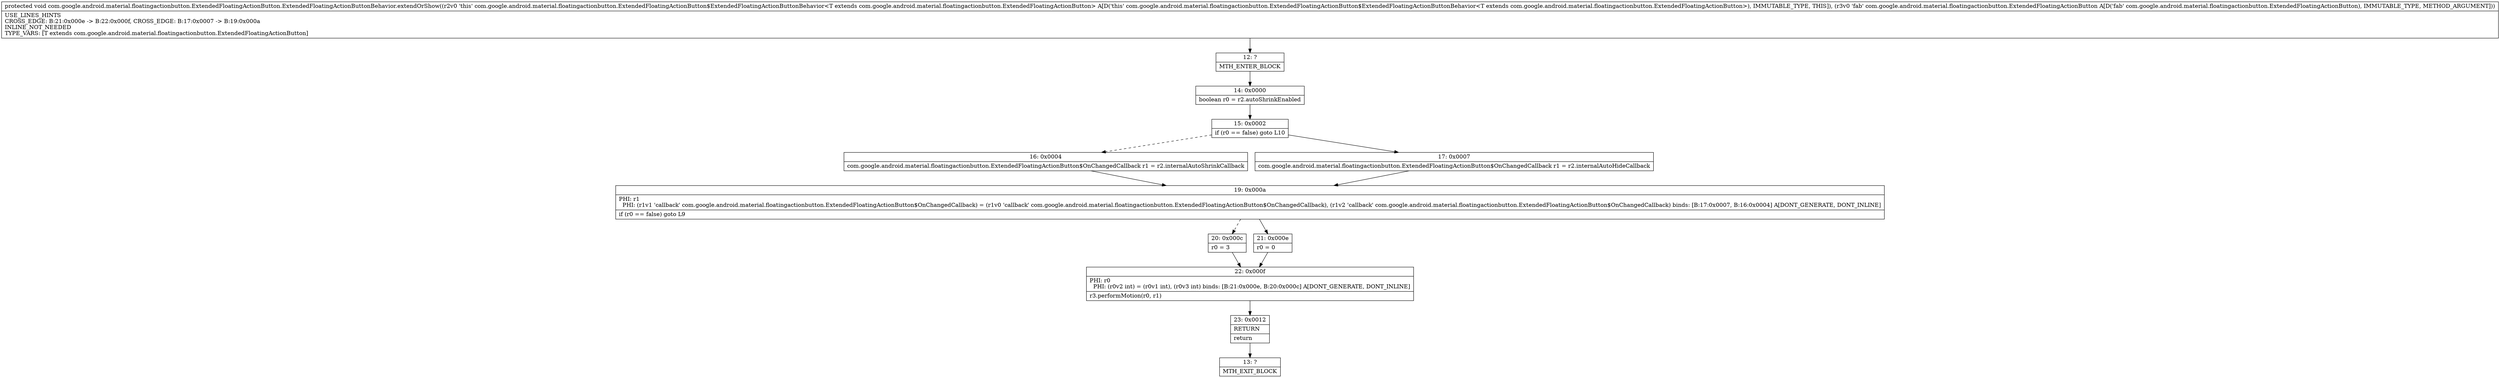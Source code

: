 digraph "CFG forcom.google.android.material.floatingactionbutton.ExtendedFloatingActionButton.ExtendedFloatingActionButtonBehavior.extendOrShow(Lcom\/google\/android\/material\/floatingactionbutton\/ExtendedFloatingActionButton;)V" {
Node_12 [shape=record,label="{12\:\ ?|MTH_ENTER_BLOCK\l}"];
Node_14 [shape=record,label="{14\:\ 0x0000|boolean r0 = r2.autoShrinkEnabled\l}"];
Node_15 [shape=record,label="{15\:\ 0x0002|if (r0 == false) goto L10\l}"];
Node_16 [shape=record,label="{16\:\ 0x0004|com.google.android.material.floatingactionbutton.ExtendedFloatingActionButton$OnChangedCallback r1 = r2.internalAutoShrinkCallback\l}"];
Node_19 [shape=record,label="{19\:\ 0x000a|PHI: r1 \l  PHI: (r1v1 'callback' com.google.android.material.floatingactionbutton.ExtendedFloatingActionButton$OnChangedCallback) = (r1v0 'callback' com.google.android.material.floatingactionbutton.ExtendedFloatingActionButton$OnChangedCallback), (r1v2 'callback' com.google.android.material.floatingactionbutton.ExtendedFloatingActionButton$OnChangedCallback) binds: [B:17:0x0007, B:16:0x0004] A[DONT_GENERATE, DONT_INLINE]\l|if (r0 == false) goto L9\l}"];
Node_20 [shape=record,label="{20\:\ 0x000c|r0 = 3\l}"];
Node_22 [shape=record,label="{22\:\ 0x000f|PHI: r0 \l  PHI: (r0v2 int) = (r0v1 int), (r0v3 int) binds: [B:21:0x000e, B:20:0x000c] A[DONT_GENERATE, DONT_INLINE]\l|r3.performMotion(r0, r1)\l}"];
Node_23 [shape=record,label="{23\:\ 0x0012|RETURN\l|return\l}"];
Node_13 [shape=record,label="{13\:\ ?|MTH_EXIT_BLOCK\l}"];
Node_21 [shape=record,label="{21\:\ 0x000e|r0 = 0\l}"];
Node_17 [shape=record,label="{17\:\ 0x0007|com.google.android.material.floatingactionbutton.ExtendedFloatingActionButton$OnChangedCallback r1 = r2.internalAutoHideCallback\l}"];
MethodNode[shape=record,label="{protected void com.google.android.material.floatingactionbutton.ExtendedFloatingActionButton.ExtendedFloatingActionButtonBehavior.extendOrShow((r2v0 'this' com.google.android.material.floatingactionbutton.ExtendedFloatingActionButton$ExtendedFloatingActionButtonBehavior\<T extends com.google.android.material.floatingactionbutton.ExtendedFloatingActionButton\> A[D('this' com.google.android.material.floatingactionbutton.ExtendedFloatingActionButton$ExtendedFloatingActionButtonBehavior\<T extends com.google.android.material.floatingactionbutton.ExtendedFloatingActionButton\>), IMMUTABLE_TYPE, THIS]), (r3v0 'fab' com.google.android.material.floatingactionbutton.ExtendedFloatingActionButton A[D('fab' com.google.android.material.floatingactionbutton.ExtendedFloatingActionButton), IMMUTABLE_TYPE, METHOD_ARGUMENT]))  | USE_LINES_HINTS\lCROSS_EDGE: B:21:0x000e \-\> B:22:0x000f, CROSS_EDGE: B:17:0x0007 \-\> B:19:0x000a\lINLINE_NOT_NEEDED\lTYPE_VARS: [T extends com.google.android.material.floatingactionbutton.ExtendedFloatingActionButton]\l}"];
MethodNode -> Node_12;Node_12 -> Node_14;
Node_14 -> Node_15;
Node_15 -> Node_16[style=dashed];
Node_15 -> Node_17;
Node_16 -> Node_19;
Node_19 -> Node_20[style=dashed];
Node_19 -> Node_21;
Node_20 -> Node_22;
Node_22 -> Node_23;
Node_23 -> Node_13;
Node_21 -> Node_22;
Node_17 -> Node_19;
}

